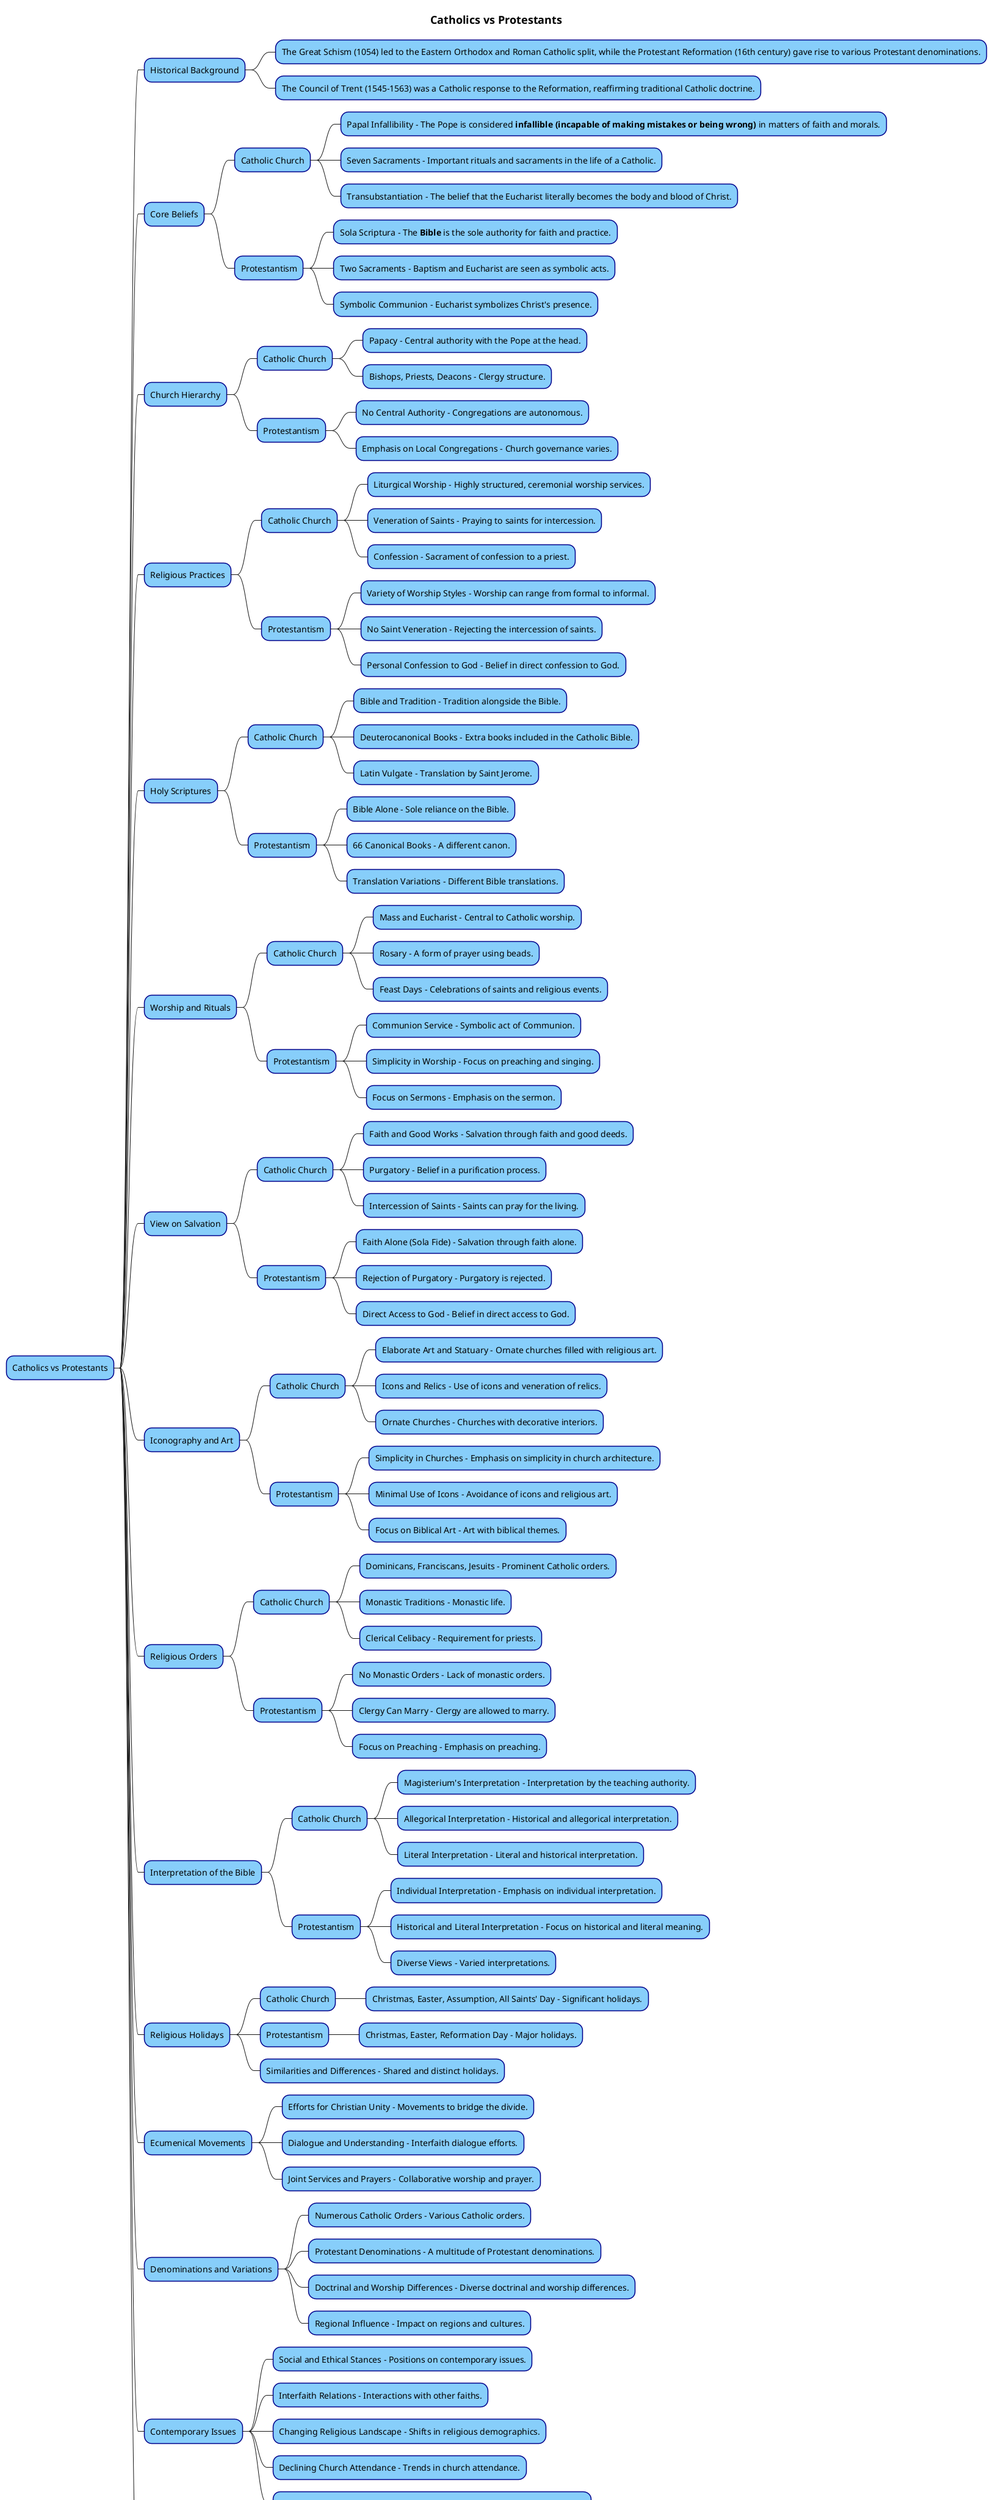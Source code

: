 @startmindmap
title =Catholics vs Protestants
skinparam node {
    BackgroundColor LightSkyBlue
    BorderColor DarkBlue
}

* Catholics vs Protestants
** Historical Background
*** The Great Schism (1054) led to the Eastern Orthodox and Roman Catholic split, while the Protestant Reformation (16th century) gave rise to various Protestant denominations.
*** The Council of Trent (1545-1563) was a Catholic response to the Reformation, reaffirming traditional Catholic doctrine.

** Core Beliefs
*** Catholic Church
**** Papal Infallibility - The Pope is considered **infallible (incapable of making mistakes or being wrong)** in matters of faith and morals.
**** Seven Sacraments - Important rituals and sacraments in the life of a Catholic.
**** Transubstantiation - The belief that the Eucharist literally becomes the body and blood of Christ.
*** Protestantism
**** Sola Scriptura - The **Bible** is the sole authority for faith and practice.
**** Two Sacraments - Baptism and Eucharist are seen as symbolic acts.
**** Symbolic Communion - Eucharist symbolizes Christ's presence.

** Church Hierarchy
*** Catholic Church
**** Papacy - Central authority with the Pope at the head.
**** Bishops, Priests, Deacons - Clergy structure.
*** Protestantism
**** No Central Authority - Congregations are autonomous.
**** Emphasis on Local Congregations - Church governance varies.

** Religious Practices
*** Catholic Church
**** Liturgical Worship - Highly structured, ceremonial worship services.
**** Veneration of Saints - Praying to saints for intercession.
**** Confession - Sacrament of confession to a priest.
*** Protestantism
**** Variety of Worship Styles - Worship can range from formal to informal.
**** No Saint Veneration - Rejecting the intercession of saints.
**** Personal Confession to God - Belief in direct confession to God.

** Holy Scriptures
*** Catholic Church
**** Bible and Tradition - Tradition alongside the Bible.
**** Deuterocanonical Books - Extra books included in the Catholic Bible.
**** Latin Vulgate - Translation by Saint Jerome.
*** Protestantism
**** Bible Alone - Sole reliance on the Bible.
**** 66 Canonical Books - A different canon.
**** Translation Variations - Different Bible translations.

** Worship and Rituals
*** Catholic Church
**** Mass and Eucharist - Central to Catholic worship.
**** Rosary - A form of prayer using beads.
**** Feast Days - Celebrations of saints and religious events.
*** Protestantism
**** Communion Service - Symbolic act of Communion.
**** Simplicity in Worship - Focus on preaching and singing.
**** Focus on Sermons - Emphasis on the sermon.

** View on Salvation
*** Catholic Church
**** Faith and Good Works - Salvation through faith and good deeds.
**** Purgatory - Belief in a purification process.
**** Intercession of Saints - Saints can pray for the living.
*** Protestantism
**** Faith Alone (Sola Fide) - Salvation through faith alone.
**** Rejection of Purgatory - Purgatory is rejected.
**** Direct Access to God - Belief in direct access to God.

** Iconography and Art
*** Catholic Church
**** Elaborate Art and Statuary - Ornate churches filled with religious art.
**** Icons and Relics - Use of icons and veneration of relics.
**** Ornate Churches - Churches with decorative interiors.
*** Protestantism
**** Simplicity in Churches - Emphasis on simplicity in church architecture.
**** Minimal Use of Icons - Avoidance of icons and religious art.
**** Focus on Biblical Art - Art with biblical themes.

** Religious Orders
*** Catholic Church
**** Dominicans, Franciscans, Jesuits - Prominent Catholic orders.
**** Monastic Traditions - Monastic life.
**** Clerical Celibacy - Requirement for priests.
*** Protestantism
**** No Monastic Orders - Lack of monastic orders.
**** Clergy Can Marry - Clergy are allowed to marry.
**** Focus on Preaching - Emphasis on preaching.

** Interpretation of the Bible
*** Catholic Church
**** Magisterium's Interpretation - Interpretation by the teaching authority.
**** Allegorical Interpretation - Historical and allegorical interpretation.
**** Literal Interpretation - Literal and historical interpretation.
*** Protestantism
**** Individual Interpretation - Emphasis on individual interpretation.
**** Historical and Literal Interpretation - Focus on historical and literal meaning.
**** Diverse Views - Varied interpretations.

** Religious Holidays
*** Catholic Church
**** Christmas, Easter, Assumption, All Saints' Day - Significant holidays.
*** Protestantism
**** Christmas, Easter, Reformation Day - Major holidays.
*** Similarities and Differences - Shared and distinct holidays.

** Ecumenical Movements
*** Efforts for Christian Unity - Movements to bridge the divide.
*** Dialogue and Understanding - Interfaith dialogue efforts.
*** Joint Services and Prayers - Collaborative worship and prayer.

** Denominations and Variations
*** Numerous Catholic Orders - Various Catholic orders.
*** Protestant Denominations - A multitude of Protestant denominations.
*** Doctrinal and Worship Differences - Diverse doctrinal and worship differences.
*** Regional Influence - Impact on regions and cultures.

** Contemporary Issues
*** Social and Ethical Stances - Positions on contemporary issues.
*** Interfaith Relations - Interactions with other faiths.
*** Changing Religious Landscape - Shifts in religious demographics.
*** Declining Church Attendance - Trends in church attendance.
*** Responses to Modern Challenges - Approaches to contemporary challenges.

** Future Prospects
*** Evolving Faith in Modern Society - Adaptation to modern society.
*** Interfaith Relations - Collaborative relations with other faiths.
*** Adaptation to Cultural Changes - Response to cultural shifts.
*** Role in Global Christianity - Influence in global Christianity.
*** Ongoing Theological Discussions - Continual theological discussions.
@endmindmap
